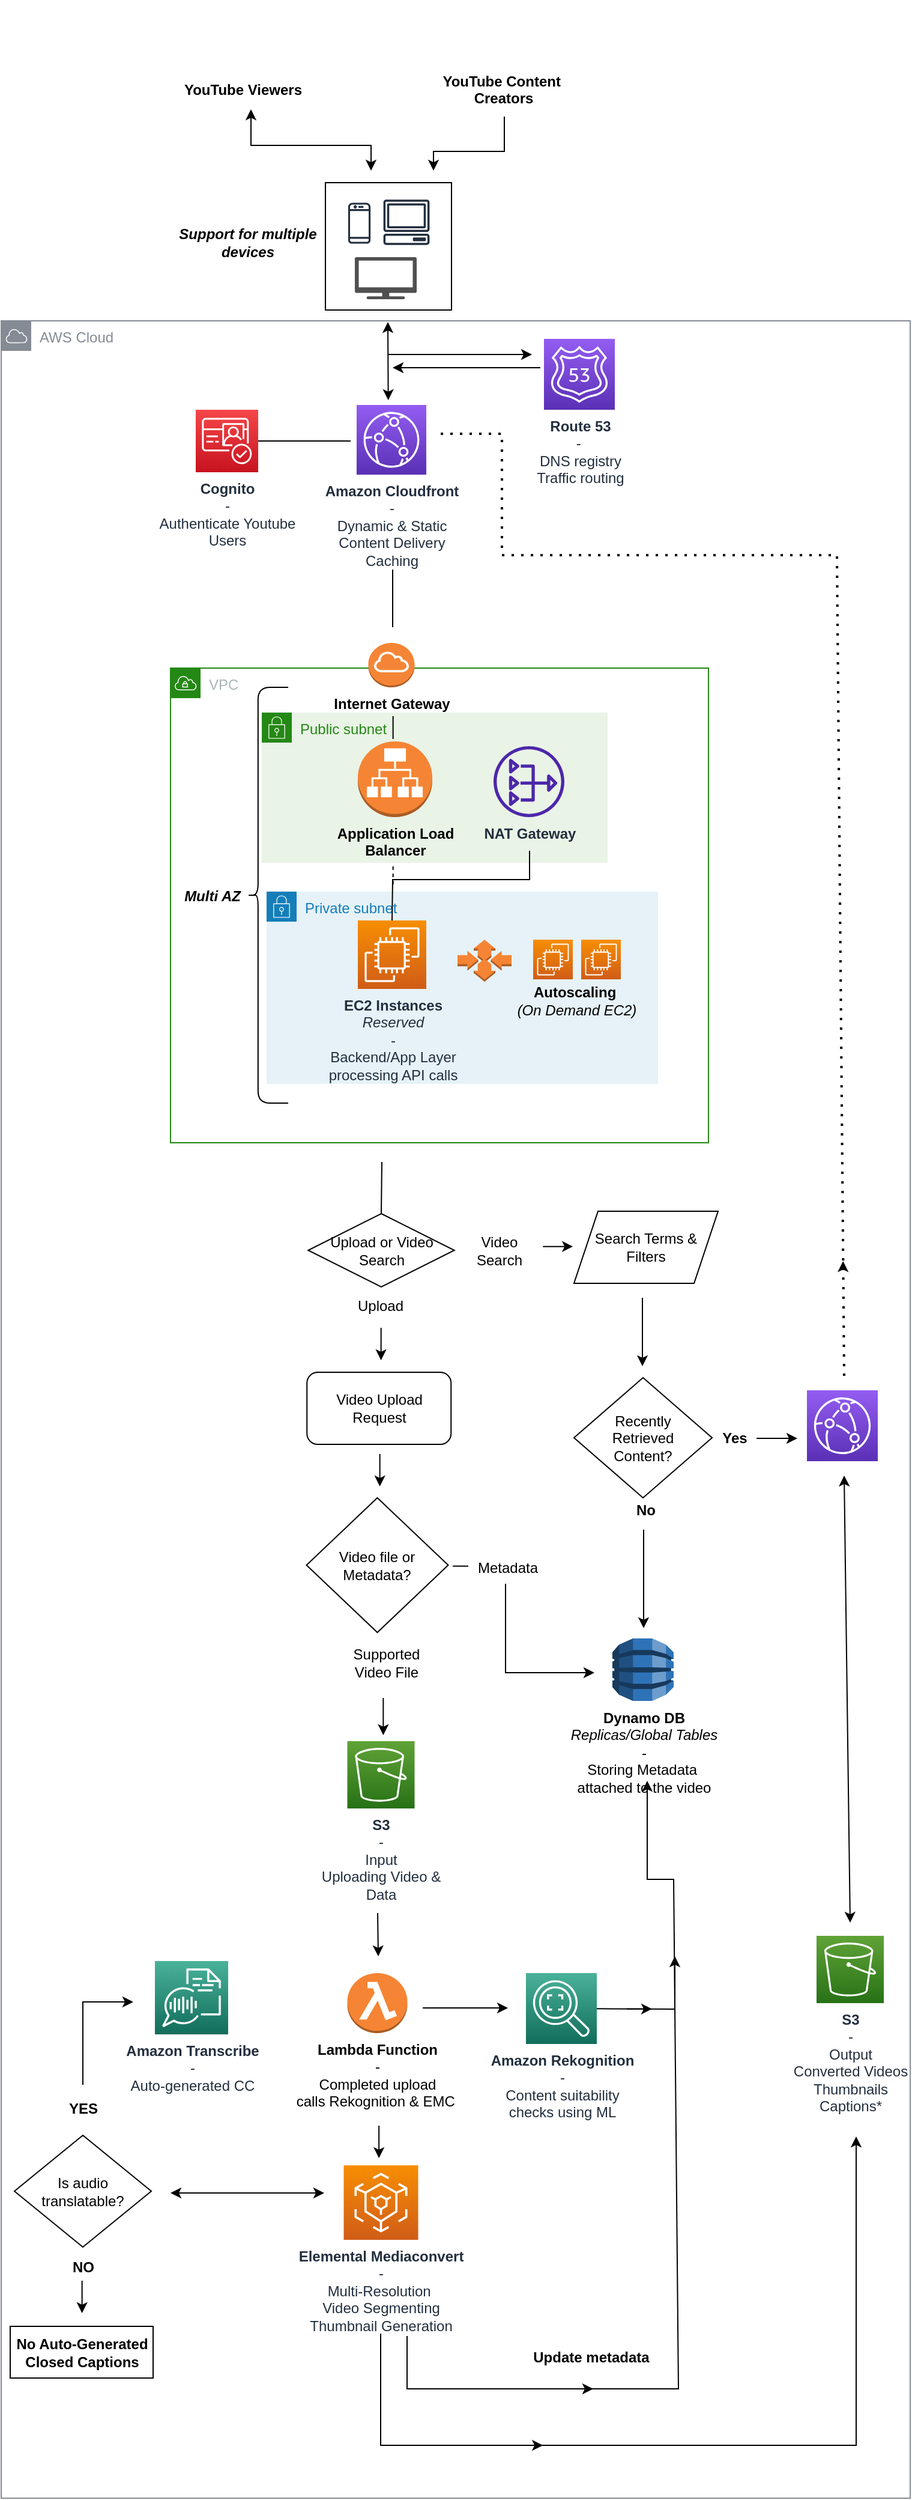 <mxfile version="20.3.7" type="github">
  <diagram name="Upload, search, and view basic" id="bzMtIBWiabLWh8Awy8bz">
    <mxGraphModel dx="3022" dy="2" grid="0" gridSize="10" guides="1" tooltips="1" connect="1" arrows="1" fold="1" page="0" pageScale="1" pageWidth="827" pageHeight="1169" math="0" shadow="0">
      <root>
        <mxCell id="h69wagLax9Eyf0EY7-Hi-0" />
        <mxCell id="h69wagLax9Eyf0EY7-Hi-1" parent="h69wagLax9Eyf0EY7-Hi-0" />
        <mxCell id="DyTCzk20hi32nnJEvyL_-0" value="AWS Cloud" style="sketch=0;outlineConnect=0;gradientColor=none;html=1;whiteSpace=wrap;fontSize=12;fontStyle=0;shape=mxgraph.aws4.group;grIcon=mxgraph.aws4.group_aws_cloud;strokeColor=#858B94;fillColor=none;verticalAlign=top;align=left;spacingLeft=30;fontColor=#858B94;dashed=0;" vertex="1" parent="h69wagLax9Eyf0EY7-Hi-1">
          <mxGeometry x="-1644" y="966" width="757" height="1812" as="geometry" />
        </mxCell>
        <mxCell id="e1Sc0CDDo2DqZoYNiA4p-61" value="VPC" style="points=[[0,0],[0.25,0],[0.5,0],[0.75,0],[1,0],[1,0.25],[1,0.5],[1,0.75],[1,1],[0.75,1],[0.5,1],[0.25,1],[0,1],[0,0.75],[0,0.5],[0,0.25]];outlineConnect=0;gradientColor=none;html=1;whiteSpace=wrap;fontSize=12;fontStyle=0;container=1;pointerEvents=0;collapsible=0;recursiveResize=0;shape=mxgraph.aws4.group;grIcon=mxgraph.aws4.group_vpc;strokeColor=#248814;fillColor=none;verticalAlign=top;align=left;spacingLeft=30;fontColor=#AAB7B8;dashed=0;hachureGap=4;" parent="h69wagLax9Eyf0EY7-Hi-1" vertex="1">
          <mxGeometry x="-1503" y="1255" width="448" height="395" as="geometry" />
        </mxCell>
        <mxCell id="e1Sc0CDDo2DqZoYNiA4p-72" value="Public subnet" style="points=[[0,0],[0.25,0],[0.5,0],[0.75,0],[1,0],[1,0.25],[1,0.5],[1,0.75],[1,1],[0.75,1],[0.5,1],[0.25,1],[0,1],[0,0.75],[0,0.5],[0,0.25]];outlineConnect=0;gradientColor=none;html=1;whiteSpace=wrap;fontSize=12;fontStyle=0;container=1;pointerEvents=0;collapsible=0;recursiveResize=0;shape=mxgraph.aws4.group;grIcon=mxgraph.aws4.group_security_group;grStroke=0;strokeColor=#248814;fillColor=#E9F3E6;verticalAlign=top;align=left;spacingLeft=30;fontColor=#248814;dashed=0;hachureGap=4;" parent="e1Sc0CDDo2DqZoYNiA4p-61" vertex="1">
          <mxGeometry x="76" y="37" width="288" height="125" as="geometry" />
        </mxCell>
        <mxCell id="e1Sc0CDDo2DqZoYNiA4p-75" value="&lt;b&gt;NAT Gateway&lt;/b&gt;" style="sketch=0;outlineConnect=0;fontColor=#232F3E;gradientColor=none;fillColor=#4D27AA;strokeColor=none;dashed=0;verticalLabelPosition=bottom;verticalAlign=top;align=center;html=1;fontSize=12;fontStyle=0;aspect=fixed;pointerEvents=1;shape=mxgraph.aws4.nat_gateway;" parent="e1Sc0CDDo2DqZoYNiA4p-72" vertex="1">
          <mxGeometry x="193" y="28" width="59" height="59" as="geometry" />
        </mxCell>
        <mxCell id="e1Sc0CDDo2DqZoYNiA4p-80" value="" style="endArrow=none;html=1;rounded=0;" parent="e1Sc0CDDo2DqZoYNiA4p-72" edge="1">
          <mxGeometry width="50" height="50" relative="1" as="geometry">
            <mxPoint x="109.33" y="22" as="sourcePoint" />
            <mxPoint x="109.33" y="3" as="targetPoint" />
          </mxGeometry>
        </mxCell>
        <mxCell id="e1Sc0CDDo2DqZoYNiA4p-81" value="Private subnet" style="points=[[0,0],[0.25,0],[0.5,0],[0.75,0],[1,0],[1,0.25],[1,0.5],[1,0.75],[1,1],[0.75,1],[0.5,1],[0.25,1],[0,1],[0,0.75],[0,0.5],[0,0.25]];outlineConnect=0;gradientColor=none;html=1;whiteSpace=wrap;fontSize=12;fontStyle=0;container=1;pointerEvents=0;collapsible=0;recursiveResize=0;shape=mxgraph.aws4.group;grIcon=mxgraph.aws4.group_security_group;grStroke=0;strokeColor=#147EBA;fillColor=#E6F2F8;verticalAlign=top;align=left;spacingLeft=30;fontColor=#147EBA;dashed=0;hachureGap=4;" parent="h69wagLax9Eyf0EY7-Hi-1" vertex="1">
          <mxGeometry x="-1423" y="1441" width="326" height="160" as="geometry" />
        </mxCell>
        <mxCell id="e1Sc0CDDo2DqZoYNiA4p-19" value="" style="outlineConnect=0;dashed=0;verticalLabelPosition=bottom;verticalAlign=top;align=center;html=1;shape=mxgraph.aws3.auto_scaling;fillColor=#F58534;gradientColor=none;hachureGap=4;" parent="e1Sc0CDDo2DqZoYNiA4p-81" vertex="1">
          <mxGeometry x="159" y="40" width="45" height="35" as="geometry" />
        </mxCell>
        <mxCell id="e1Sc0CDDo2DqZoYNiA4p-16" value="&lt;b style=&quot;&quot;&gt;Autoscaling&lt;/b&gt;&lt;i&gt;&amp;nbsp;&lt;/i&gt;&lt;br&gt;&lt;i&gt;(On Demand EC2)&lt;/i&gt;" style="text;html=1;align=center;verticalAlign=middle;resizable=0;points=[];autosize=1;strokeColor=none;fillColor=none;hachureGap=4;" parent="e1Sc0CDDo2DqZoYNiA4p-81" vertex="1">
          <mxGeometry x="199" y="70" width="117" height="41" as="geometry" />
        </mxCell>
        <mxCell id="e1Sc0CDDo2DqZoYNiA4p-17" value="" style="sketch=0;points=[[0,0,0],[0.25,0,0],[0.5,0,0],[0.75,0,0],[1,0,0],[0,1,0],[0.25,1,0],[0.5,1,0],[0.75,1,0],[1,1,0],[0,0.25,0],[0,0.5,0],[0,0.75,0],[1,0.25,0],[1,0.5,0],[1,0.75,0]];outlineConnect=0;fontColor=#232F3E;gradientColor=#F78E04;gradientDirection=north;fillColor=#D05C17;strokeColor=#ffffff;dashed=0;verticalLabelPosition=bottom;verticalAlign=top;align=center;html=1;fontSize=12;fontStyle=0;aspect=fixed;shape=mxgraph.aws4.resourceIcon;resIcon=mxgraph.aws4.ec2;hachureGap=4;" parent="e1Sc0CDDo2DqZoYNiA4p-81" vertex="1">
          <mxGeometry x="222" y="40" width="33" height="33" as="geometry" />
        </mxCell>
        <mxCell id="e1Sc0CDDo2DqZoYNiA4p-18" value="" style="sketch=0;points=[[0,0,0],[0.25,0,0],[0.5,0,0],[0.75,0,0],[1,0,0],[0,1,0],[0.25,1,0],[0.5,1,0],[0.75,1,0],[1,1,0],[0,0.25,0],[0,0.5,0],[0,0.75,0],[1,0.25,0],[1,0.5,0],[1,0.75,0]];outlineConnect=0;fontColor=#232F3E;gradientColor=#F78E04;gradientDirection=north;fillColor=#D05C17;strokeColor=#ffffff;dashed=0;verticalLabelPosition=bottom;verticalAlign=top;align=center;html=1;fontSize=12;fontStyle=0;aspect=fixed;shape=mxgraph.aws4.resourceIcon;resIcon=mxgraph.aws4.ec2;hachureGap=4;" parent="e1Sc0CDDo2DqZoYNiA4p-81" vertex="1">
          <mxGeometry x="262" y="40" width="33" height="33" as="geometry" />
        </mxCell>
        <mxCell id="e1Sc0CDDo2DqZoYNiA4p-4" value="&lt;b&gt;YouTube Content&amp;nbsp;&lt;br&gt;Creators&lt;/b&gt;" style="shape=image;html=1;verticalAlign=top;verticalLabelPosition=bottom;labelBackgroundColor=#ffffff;imageAspect=0;aspect=fixed;image=https://cdn4.iconfinder.com/data/icons/evil-icons-user-interface/64/pen-128.png;hachureGap=4;" parent="h69wagLax9Eyf0EY7-Hi-1" vertex="1">
          <mxGeometry x="-1249" y="706.5" width="46" height="46" as="geometry" />
        </mxCell>
        <mxCell id="e1Sc0CDDo2DqZoYNiA4p-5" value="&lt;b&gt;Amazon Cloudfront&lt;/b&gt;&lt;br&gt;-&lt;br&gt;Dynamic &amp;amp; Static&lt;br&gt;Content Delivery&lt;br&gt;Caching" style="sketch=0;points=[[0,0,0],[0.25,0,0],[0.5,0,0],[0.75,0,0],[1,0,0],[0,1,0],[0.25,1,0],[0.5,1,0],[0.75,1,0],[1,1,0],[0,0.25,0],[0,0.5,0],[0,0.75,0],[1,0.25,0],[1,0.5,0],[1,0.75,0]];outlineConnect=0;fontColor=#232F3E;gradientColor=#945DF2;gradientDirection=north;fillColor=#5A30B5;strokeColor=#ffffff;dashed=0;verticalLabelPosition=bottom;verticalAlign=top;align=center;html=1;fontSize=12;fontStyle=0;aspect=fixed;shape=mxgraph.aws4.resourceIcon;resIcon=mxgraph.aws4.cloudfront;hachureGap=4;" parent="h69wagLax9Eyf0EY7-Hi-1" vertex="1">
          <mxGeometry x="-1348" y="1036" width="58" height="58" as="geometry" />
        </mxCell>
        <mxCell id="e1Sc0CDDo2DqZoYNiA4p-7" value="&lt;b&gt;Cognito&lt;/b&gt;&lt;br&gt;-&lt;br&gt;Authenticate Youtube&lt;br&gt;Users" style="sketch=0;points=[[0,0,0],[0.25,0,0],[0.5,0,0],[0.75,0,0],[1,0,0],[0,1,0],[0.25,1,0],[0.5,1,0],[0.75,1,0],[1,1,0],[0,0.25,0],[0,0.5,0],[0,0.75,0],[1,0.25,0],[1,0.5,0],[1,0.75,0]];outlineConnect=0;fontColor=#232F3E;gradientColor=#F54749;gradientDirection=north;fillColor=#C7131F;strokeColor=#ffffff;dashed=0;verticalLabelPosition=bottom;verticalAlign=top;align=center;html=1;fontSize=12;fontStyle=0;aspect=fixed;shape=mxgraph.aws4.resourceIcon;resIcon=mxgraph.aws4.cognito;hachureGap=4;" parent="h69wagLax9Eyf0EY7-Hi-1" vertex="1">
          <mxGeometry x="-1482" y="1040" width="52" height="52" as="geometry" />
        </mxCell>
        <mxCell id="e1Sc0CDDo2DqZoYNiA4p-8" value="" style="endArrow=none;html=1;rounded=0;exitX=1;exitY=0.5;exitDx=0;exitDy=0;exitPerimeter=0;" parent="h69wagLax9Eyf0EY7-Hi-1" source="e1Sc0CDDo2DqZoYNiA4p-7" edge="1">
          <mxGeometry width="50" height="50" relative="1" as="geometry">
            <mxPoint x="-1409" y="1098" as="sourcePoint" />
            <mxPoint x="-1353" y="1066" as="targetPoint" />
          </mxGeometry>
        </mxCell>
        <mxCell id="e1Sc0CDDo2DqZoYNiA4p-9" value="&lt;b&gt;Route 53&lt;/b&gt;&lt;br&gt;-&amp;nbsp;&lt;br&gt;DNS registry&lt;br&gt;Traffic routing" style="sketch=0;points=[[0,0,0],[0.25,0,0],[0.5,0,0],[0.75,0,0],[1,0,0],[0,1,0],[0.25,1,0],[0.5,1,0],[0.75,1,0],[1,1,0],[0,0.25,0],[0,0.5,0],[0,0.75,0],[1,0.25,0],[1,0.5,0],[1,0.75,0]];outlineConnect=0;fontColor=#232F3E;gradientColor=#945DF2;gradientDirection=north;fillColor=#5A30B5;strokeColor=#ffffff;dashed=0;verticalLabelPosition=bottom;verticalAlign=top;align=center;html=1;fontSize=12;fontStyle=0;aspect=fixed;shape=mxgraph.aws4.resourceIcon;resIcon=mxgraph.aws4.route_53;hachureGap=4;" parent="h69wagLax9Eyf0EY7-Hi-1" vertex="1">
          <mxGeometry x="-1192" y="981" width="59" height="59" as="geometry" />
        </mxCell>
        <mxCell id="e1Sc0CDDo2DqZoYNiA4p-12" value="&lt;b&gt;Application Load&lt;br&gt;Balancer&lt;/b&gt;" style="outlineConnect=0;dashed=0;verticalLabelPosition=bottom;verticalAlign=top;align=center;html=1;shape=mxgraph.aws3.application_load_balancer;fillColor=#F58534;gradientColor=none;hachureGap=4;" parent="h69wagLax9Eyf0EY7-Hi-1" vertex="1">
          <mxGeometry x="-1347" y="1316" width="62" height="63" as="geometry" />
        </mxCell>
        <mxCell id="e1Sc0CDDo2DqZoYNiA4p-13" value="" style="endArrow=none;html=1;rounded=0;" parent="h69wagLax9Eyf0EY7-Hi-1" edge="1">
          <mxGeometry width="50" height="50" relative="1" as="geometry">
            <mxPoint x="-1318" y="1221" as="sourcePoint" />
            <mxPoint x="-1318" y="1173" as="targetPoint" />
          </mxGeometry>
        </mxCell>
        <mxCell id="e1Sc0CDDo2DqZoYNiA4p-14" value="&lt;b&gt;EC2 Instances&lt;/b&gt;&lt;br&gt;&lt;i&gt;Reserved&lt;/i&gt;&lt;br&gt;-&lt;br&gt;Backend/App Layer&lt;br&gt;processing API calls" style="sketch=0;points=[[0,0,0],[0.25,0,0],[0.5,0,0],[0.75,0,0],[1,0,0],[0,1,0],[0.25,1,0],[0.5,1,0],[0.75,1,0],[1,1,0],[0,0.25,0],[0,0.5,0],[0,0.75,0],[1,0.25,0],[1,0.5,0],[1,0.75,0]];outlineConnect=0;fontColor=#232F3E;gradientColor=#F78E04;gradientDirection=north;fillColor=#D05C17;strokeColor=#ffffff;dashed=0;verticalLabelPosition=bottom;verticalAlign=top;align=center;html=1;fontSize=12;fontStyle=0;aspect=fixed;shape=mxgraph.aws4.resourceIcon;resIcon=mxgraph.aws4.ec2;hachureGap=4;" parent="h69wagLax9Eyf0EY7-Hi-1" vertex="1">
          <mxGeometry x="-1347" y="1465" width="57" height="57" as="geometry" />
        </mxCell>
        <mxCell id="e1Sc0CDDo2DqZoYNiA4p-15" value="" style="endArrow=none;html=1;rounded=0;exitX=0.5;exitY=0;exitDx=0;exitDy=0;exitPerimeter=0;" parent="h69wagLax9Eyf0EY7-Hi-1" source="e1Sc0CDDo2DqZoYNiA4p-14" edge="1">
          <mxGeometry width="50" height="50" relative="1" as="geometry">
            <mxPoint x="-1452" y="1523" as="sourcePoint" />
            <mxPoint x="-1204" y="1407" as="targetPoint" />
            <Array as="points">
              <mxPoint x="-1318" y="1431" />
              <mxPoint x="-1204" y="1431" />
            </Array>
          </mxGeometry>
        </mxCell>
        <mxCell id="e1Sc0CDDo2DqZoYNiA4p-21" value="" style="shape=curlyBracket;whiteSpace=wrap;html=1;rounded=1;size=0.262;" parent="h69wagLax9Eyf0EY7-Hi-1" vertex="1">
          <mxGeometry x="-1439" y="1271" width="34" height="346" as="geometry" />
        </mxCell>
        <mxCell id="e1Sc0CDDo2DqZoYNiA4p-22" value="Multi AZ" style="text;html=1;strokeColor=none;fillColor=none;align=center;verticalAlign=middle;whiteSpace=wrap;rounded=0;fontStyle=3" parent="h69wagLax9Eyf0EY7-Hi-1" vertex="1">
          <mxGeometry x="-1498" y="1430" width="60" height="30" as="geometry" />
        </mxCell>
        <mxCell id="e1Sc0CDDo2DqZoYNiA4p-26" value="Video file or Metadata?" style="rhombus;whiteSpace=wrap;html=1;" parent="h69wagLax9Eyf0EY7-Hi-1" vertex="1">
          <mxGeometry x="-1389.75" y="1945.5" width="118" height="112" as="geometry" />
        </mxCell>
        <mxCell id="e1Sc0CDDo2DqZoYNiA4p-27" value="Metadata" style="text;html=1;strokeColor=none;fillColor=none;align=center;verticalAlign=middle;whiteSpace=wrap;rounded=0;" parent="h69wagLax9Eyf0EY7-Hi-1" vertex="1">
          <mxGeometry x="-1252" y="1989" width="60" height="30" as="geometry" />
        </mxCell>
        <mxCell id="e1Sc0CDDo2DqZoYNiA4p-29" value="Supported&lt;br&gt;Video File&lt;br&gt;" style="text;html=1;strokeColor=none;fillColor=none;align=center;verticalAlign=middle;whiteSpace=wrap;rounded=0;" parent="h69wagLax9Eyf0EY7-Hi-1" vertex="1">
          <mxGeometry x="-1353.37" y="2067.5" width="60" height="30" as="geometry" />
        </mxCell>
        <mxCell id="e1Sc0CDDo2DqZoYNiA4p-31" value="&lt;b&gt;S3&lt;br&gt;&lt;/b&gt;-&lt;br&gt;Input&lt;br&gt;Uploading Video &amp;amp;&lt;br&gt;Data" style="sketch=0;points=[[0,0,0],[0.25,0,0],[0.5,0,0],[0.75,0,0],[1,0,0],[0,1,0],[0.25,1,0],[0.5,1,0],[0.75,1,0],[1,1,0],[0,0.25,0],[0,0.5,0],[0,0.75,0],[1,0.25,0],[1,0.5,0],[1,0.75,0]];outlineConnect=0;fontColor=#232F3E;gradientColor=#60A337;gradientDirection=north;fillColor=#277116;strokeColor=#ffffff;dashed=0;verticalLabelPosition=bottom;verticalAlign=top;align=center;html=1;fontSize=12;fontStyle=0;aspect=fixed;shape=mxgraph.aws4.resourceIcon;resIcon=mxgraph.aws4.s3;hachureGap=4;" parent="h69wagLax9Eyf0EY7-Hi-1" vertex="1">
          <mxGeometry x="-1355.75" y="2148" width="56" height="56" as="geometry" />
        </mxCell>
        <mxCell id="e1Sc0CDDo2DqZoYNiA4p-34" value="Upload or Video Search" style="rhombus;whiteSpace=wrap;html=1;" parent="h69wagLax9Eyf0EY7-Hi-1" vertex="1">
          <mxGeometry x="-1388.37" y="1709" width="121.75" height="61" as="geometry" />
        </mxCell>
        <mxCell id="e1Sc0CDDo2DqZoYNiA4p-35" value="&lt;b&gt;Dynamo DB&lt;br&gt;&lt;/b&gt;&lt;i&gt;Replicas/Global Tables&lt;/i&gt;&lt;br&gt;-&lt;br&gt;Storing Metadata&amp;nbsp;&lt;br&gt;attached to the video" style="outlineConnect=0;dashed=0;verticalLabelPosition=bottom;verticalAlign=top;align=center;html=1;shape=mxgraph.aws3.dynamo_db;fillColor=#2E73B8;gradientColor=none;hachureGap=4;" parent="h69wagLax9Eyf0EY7-Hi-1" vertex="1">
          <mxGeometry x="-1135" y="2062.5" width="51" height="52" as="geometry" />
        </mxCell>
        <mxCell id="e1Sc0CDDo2DqZoYNiA4p-36" value="Search Terms &amp;amp; Filters" style="shape=parallelogram;perimeter=parallelogramPerimeter;whiteSpace=wrap;html=1;fixedSize=1;" parent="h69wagLax9Eyf0EY7-Hi-1" vertex="1">
          <mxGeometry x="-1167" y="1707" width="120" height="60" as="geometry" />
        </mxCell>
        <mxCell id="e1Sc0CDDo2DqZoYNiA4p-37" value="Video Search" style="text;html=1;strokeColor=none;fillColor=none;align=center;verticalAlign=middle;whiteSpace=wrap;rounded=0;" parent="h69wagLax9Eyf0EY7-Hi-1" vertex="1">
          <mxGeometry x="-1258.87" y="1724.5" width="60" height="30" as="geometry" />
        </mxCell>
        <mxCell id="e1Sc0CDDo2DqZoYNiA4p-38" value="Upload" style="text;html=1;strokeColor=none;fillColor=none;align=center;verticalAlign=middle;whiteSpace=wrap;rounded=0;" parent="h69wagLax9Eyf0EY7-Hi-1" vertex="1">
          <mxGeometry x="-1358.37" y="1771" width="60" height="30" as="geometry" />
        </mxCell>
        <mxCell id="e1Sc0CDDo2DqZoYNiA4p-41" value="" style="endArrow=none;html=1;rounded=0;exitX=0.5;exitY=0;exitDx=0;exitDy=0;" parent="h69wagLax9Eyf0EY7-Hi-1" source="e1Sc0CDDo2DqZoYNiA4p-34" edge="1">
          <mxGeometry width="50" height="50" relative="1" as="geometry">
            <mxPoint x="-1230" y="1705" as="sourcePoint" />
            <mxPoint x="-1327" y="1666" as="targetPoint" />
          </mxGeometry>
        </mxCell>
        <mxCell id="e1Sc0CDDo2DqZoYNiA4p-42" value="" style="endArrow=none;dashed=1;html=1;dashPattern=1 3;strokeWidth=2;rounded=0;" parent="h69wagLax9Eyf0EY7-Hi-1" edge="1">
          <mxGeometry width="50" height="50" relative="1" as="geometry">
            <mxPoint x="-942" y="1844" as="sourcePoint" />
            <mxPoint x="-1279" y="1060" as="targetPoint" />
            <Array as="points">
              <mxPoint x="-948" y="1161" />
              <mxPoint x="-1227" y="1161" />
              <mxPoint x="-1227" y="1060" />
            </Array>
          </mxGeometry>
        </mxCell>
        <mxCell id="e1Sc0CDDo2DqZoYNiA4p-47" value="" style="sketch=0;points=[[0,0,0],[0.25,0,0],[0.5,0,0],[0.75,0,0],[1,0,0],[0,1,0],[0.25,1,0],[0.5,1,0],[0.75,1,0],[1,1,0],[0,0.25,0],[0,0.5,0],[0,0.75,0],[1,0.25,0],[1,0.5,0],[1,0.75,0]];outlineConnect=0;fontColor=#232F3E;gradientColor=#945DF2;gradientDirection=north;fillColor=#5A30B5;strokeColor=#ffffff;dashed=0;verticalLabelPosition=bottom;verticalAlign=top;align=center;html=1;fontSize=12;fontStyle=0;aspect=fixed;shape=mxgraph.aws4.resourceIcon;resIcon=mxgraph.aws4.cloudfront;" parent="h69wagLax9Eyf0EY7-Hi-1" vertex="1">
          <mxGeometry x="-973" y="1856" width="59" height="59" as="geometry" />
        </mxCell>
        <mxCell id="e1Sc0CDDo2DqZoYNiA4p-48" value="Recently &lt;br&gt;Retrieved &lt;br&gt;Content?" style="rhombus;whiteSpace=wrap;html=1;" parent="h69wagLax9Eyf0EY7-Hi-1" vertex="1">
          <mxGeometry x="-1167" y="1845.5" width="115" height="100" as="geometry" />
        </mxCell>
        <mxCell id="e1Sc0CDDo2DqZoYNiA4p-49" value="Yes" style="text;html=1;strokeColor=none;fillColor=none;align=center;verticalAlign=middle;whiteSpace=wrap;rounded=0;fontStyle=1" parent="h69wagLax9Eyf0EY7-Hi-1" vertex="1">
          <mxGeometry x="-1052" y="1880.5" width="38" height="30" as="geometry" />
        </mxCell>
        <mxCell id="e1Sc0CDDo2DqZoYNiA4p-50" value="No" style="text;html=1;strokeColor=none;fillColor=none;align=center;verticalAlign=middle;whiteSpace=wrap;rounded=0;fontStyle=1" parent="h69wagLax9Eyf0EY7-Hi-1" vertex="1">
          <mxGeometry x="-1137" y="1941" width="60" height="30" as="geometry" />
        </mxCell>
        <mxCell id="e1Sc0CDDo2DqZoYNiA4p-52" value="&lt;b&gt;YouTube Viewers&lt;/b&gt;" style="shape=image;html=1;verticalAlign=top;verticalLabelPosition=bottom;labelBackgroundColor=#ffffff;imageAspect=0;aspect=fixed;image=https://cdn3.iconfinder.com/data/icons/minimalisticons/28/eye1-128.png;hachureGap=4;" parent="h69wagLax9Eyf0EY7-Hi-1" vertex="1">
          <mxGeometry x="-1474" y="699" width="61" height="61" as="geometry" />
        </mxCell>
        <mxCell id="e1Sc0CDDo2DqZoYNiA4p-53" value="" style="rounded=0;whiteSpace=wrap;html=1;hachureGap=4;" parent="h69wagLax9Eyf0EY7-Hi-1" vertex="1">
          <mxGeometry x="-1373.99" y="851" width="105" height="106" as="geometry" />
        </mxCell>
        <mxCell id="e1Sc0CDDo2DqZoYNiA4p-54" value="" style="sketch=0;outlineConnect=0;fontColor=#232F3E;gradientColor=none;strokeColor=#232F3E;fillColor=#ffffff;dashed=0;verticalLabelPosition=bottom;verticalAlign=top;align=center;html=1;fontSize=12;fontStyle=0;aspect=fixed;shape=mxgraph.aws4.resourceIcon;resIcon=mxgraph.aws4.mobile_client;hachureGap=4;" parent="h69wagLax9Eyf0EY7-Hi-1" vertex="1">
          <mxGeometry x="-1366.99" y="863.5" width="42.5" height="42.5" as="geometry" />
        </mxCell>
        <mxCell id="e1Sc0CDDo2DqZoYNiA4p-55" value="" style="sketch=0;outlineConnect=0;fontColor=#232F3E;gradientColor=none;strokeColor=#232F3E;fillColor=#ffffff;dashed=0;verticalLabelPosition=bottom;verticalAlign=top;align=center;html=1;fontSize=12;fontStyle=0;aspect=fixed;shape=mxgraph.aws4.resourceIcon;resIcon=mxgraph.aws4.client;hachureGap=4;" parent="h69wagLax9Eyf0EY7-Hi-1" vertex="1">
          <mxGeometry x="-1330.49" y="860" width="48" height="48" as="geometry" />
        </mxCell>
        <mxCell id="e1Sc0CDDo2DqZoYNiA4p-56" value="" style="sketch=0;pointerEvents=1;shadow=0;dashed=0;html=1;strokeColor=none;fillColor=#505050;labelPosition=center;verticalLabelPosition=bottom;verticalAlign=top;outlineConnect=0;align=center;shape=mxgraph.office.devices.tv;hachureGap=4;" parent="h69wagLax9Eyf0EY7-Hi-1" vertex="1">
          <mxGeometry x="-1349.49" y="913" width="51.5" height="35" as="geometry" />
        </mxCell>
        <mxCell id="e1Sc0CDDo2DqZoYNiA4p-57" value="Support for multiple&lt;br&gt;devices" style="text;html=1;align=center;verticalAlign=middle;resizable=0;points=[];autosize=1;strokeColor=none;fillColor=none;hachureGap=4;fontStyle=3" parent="h69wagLax9Eyf0EY7-Hi-1" vertex="1">
          <mxGeometry x="-1505.37" y="880" width="133" height="41" as="geometry" />
        </mxCell>
        <mxCell id="e1Sc0CDDo2DqZoYNiA4p-71" value="&lt;b&gt;Internet Gateway&lt;/b&gt;" style="outlineConnect=0;dashed=0;verticalLabelPosition=bottom;verticalAlign=top;align=center;html=1;shape=mxgraph.aws3.internet_gateway;fillColor=#F58536;gradientColor=none;hachureGap=4;" parent="h69wagLax9Eyf0EY7-Hi-1" vertex="1">
          <mxGeometry x="-1338.25" y="1234" width="38.5" height="37" as="geometry" />
        </mxCell>
        <mxCell id="e1Sc0CDDo2DqZoYNiA4p-78" value="" style="endArrow=none;dashed=1;html=1;rounded=0;" parent="h69wagLax9Eyf0EY7-Hi-1" edge="1">
          <mxGeometry width="50" height="50" relative="1" as="geometry">
            <mxPoint x="-1317.67" y="1435" as="sourcePoint" />
            <mxPoint x="-1317.67" y="1417" as="targetPoint" />
          </mxGeometry>
        </mxCell>
        <mxCell id="e1Sc0CDDo2DqZoYNiA4p-87" value="&lt;b&gt;Elemental Mediaconvert&lt;br&gt;&lt;/b&gt;-&lt;br&gt;Multi-Resolution&amp;nbsp;&lt;br&gt;Video Segmenting&lt;br&gt;Thumbnail Generation" style="sketch=0;points=[[0,0,0],[0.25,0,0],[0.5,0,0],[0.75,0,0],[1,0,0],[0,1,0],[0.25,1,0],[0.5,1,0],[0.75,1,0],[1,1,0],[0,0.25,0],[0,0.5,0],[0,0.75,0],[1,0.25,0],[1,0.5,0],[1,0.75,0]];outlineConnect=0;fontColor=#232F3E;gradientColor=#F78E04;gradientDirection=north;fillColor=#D05C17;strokeColor=#ffffff;dashed=0;verticalLabelPosition=bottom;verticalAlign=top;align=center;html=1;fontSize=12;fontStyle=0;aspect=fixed;shape=mxgraph.aws4.resourceIcon;resIcon=mxgraph.aws4.elemental_mediaconvert;hachureGap=4;" parent="h69wagLax9Eyf0EY7-Hi-1" vertex="1">
          <mxGeometry x="-1358.75" y="2501" width="62" height="62" as="geometry" />
        </mxCell>
        <mxCell id="e1Sc0CDDo2DqZoYNiA4p-91" value="&lt;b&gt;Amazon Rekognition&lt;br&gt;&lt;/b&gt;-&lt;br&gt;Content suitability&lt;br&gt;checks using ML" style="sketch=0;points=[[0,0,0],[0.25,0,0],[0.5,0,0],[0.75,0,0],[1,0,0],[0,1,0],[0.25,1,0],[0.5,1,0],[0.75,1,0],[1,1,0],[0,0.25,0],[0,0.5,0],[0,0.75,0],[1,0.25,0],[1,0.5,0],[1,0.75,0]];outlineConnect=0;fontColor=#232F3E;gradientColor=#4AB29A;gradientDirection=north;fillColor=#116D5B;strokeColor=#ffffff;dashed=0;verticalLabelPosition=bottom;verticalAlign=top;align=center;html=1;fontSize=12;fontStyle=0;aspect=fixed;shape=mxgraph.aws4.resourceIcon;resIcon=mxgraph.aws4.rekognition_2;" parent="h69wagLax9Eyf0EY7-Hi-1" vertex="1">
          <mxGeometry x="-1207" y="2341" width="59" height="59" as="geometry" />
        </mxCell>
        <mxCell id="e1Sc0CDDo2DqZoYNiA4p-93" value="&lt;b&gt;Amazon Transcribe&lt;/b&gt;&lt;br&gt;-&lt;br&gt;Auto-generated CC" style="sketch=0;points=[[0,0,0],[0.25,0,0],[0.5,0,0],[0.75,0,0],[1,0,0],[0,1,0],[0.25,1,0],[0.5,1,0],[0.75,1,0],[1,1,0],[0,0.25,0],[0,0.5,0],[0,0.75,0],[1,0.25,0],[1,0.5,0],[1,0.75,0]];outlineConnect=0;fontColor=#232F3E;gradientColor=#4AB29A;gradientDirection=north;fillColor=#116D5B;strokeColor=#ffffff;dashed=0;verticalLabelPosition=bottom;verticalAlign=top;align=center;html=1;fontSize=12;fontStyle=0;aspect=fixed;shape=mxgraph.aws4.resourceIcon;resIcon=mxgraph.aws4.transcribe;" parent="h69wagLax9Eyf0EY7-Hi-1" vertex="1">
          <mxGeometry x="-1516" y="2331" width="61" height="61" as="geometry" />
        </mxCell>
        <mxCell id="e1Sc0CDDo2DqZoYNiA4p-96" value="Is audio translatable?" style="rhombus;whiteSpace=wrap;html=1;" parent="h69wagLax9Eyf0EY7-Hi-1" vertex="1">
          <mxGeometry x="-1633" y="2476" width="114" height="93" as="geometry" />
        </mxCell>
        <mxCell id="e1Sc0CDDo2DqZoYNiA4p-100" value="&lt;b&gt;S3&lt;br&gt;&lt;/b&gt;-&lt;br&gt;Output&lt;br&gt;Converted Videos&lt;br&gt;Thumbnails&lt;br&gt;Captions*" style="sketch=0;points=[[0,0,0],[0.25,0,0],[0.5,0,0],[0.75,0,0],[1,0,0],[0,1,0],[0.25,1,0],[0.5,1,0],[0.75,1,0],[1,1,0],[0,0.25,0],[0,0.5,0],[0,0.75,0],[1,0.25,0],[1,0.5,0],[1,0.75,0]];outlineConnect=0;fontColor=#232F3E;gradientColor=#60A337;gradientDirection=north;fillColor=#277116;strokeColor=#ffffff;dashed=0;verticalLabelPosition=bottom;verticalAlign=top;align=center;html=1;fontSize=12;fontStyle=0;aspect=fixed;shape=mxgraph.aws4.resourceIcon;resIcon=mxgraph.aws4.s3;hachureGap=4;" parent="h69wagLax9Eyf0EY7-Hi-1" vertex="1">
          <mxGeometry x="-965.0" y="2310" width="56" height="56" as="geometry" />
        </mxCell>
        <mxCell id="e1Sc0CDDo2DqZoYNiA4p-102" value="YES" style="text;html=1;align=center;verticalAlign=middle;resizable=0;points=[];autosize=1;strokeColor=none;fillColor=none;fontStyle=1" parent="h69wagLax9Eyf0EY7-Hi-1" vertex="1">
          <mxGeometry x="-1597" y="2441" width="42" height="26" as="geometry" />
        </mxCell>
        <mxCell id="e1Sc0CDDo2DqZoYNiA4p-104" value="" style="endArrow=classic;html=1;rounded=0;" parent="h69wagLax9Eyf0EY7-Hi-1" edge="1">
          <mxGeometry width="50" height="50" relative="1" as="geometry">
            <mxPoint x="-1328" y="2641" as="sourcePoint" />
            <mxPoint x="-932" y="2477" as="targetPoint" />
            <Array as="points">
              <mxPoint x="-1328" y="2734" />
              <mxPoint x="-932" y="2734" />
            </Array>
          </mxGeometry>
        </mxCell>
        <mxCell id="e1Sc0CDDo2DqZoYNiA4p-107" value="&lt;b&gt;Lambda Function&lt;/b&gt;&lt;br&gt;-&lt;br&gt;Completed upload&lt;br&gt;calls Rekognition &amp;amp; EMC&amp;nbsp;" style="outlineConnect=0;dashed=0;verticalLabelPosition=bottom;verticalAlign=top;align=center;html=1;shape=mxgraph.aws3.lambda_function;fillColor=#F58534;gradientColor=none;" parent="h69wagLax9Eyf0EY7-Hi-1" vertex="1">
          <mxGeometry x="-1355.75" y="2341" width="50" height="50" as="geometry" />
        </mxCell>
        <mxCell id="e1Sc0CDDo2DqZoYNiA4p-113" value="" style="endArrow=classic;html=1;rounded=0;" parent="h69wagLax9Eyf0EY7-Hi-1" edge="1">
          <mxGeometry width="50" height="50" relative="1" as="geometry">
            <mxPoint x="-1306" y="2643" as="sourcePoint" />
            <mxPoint x="-1106" y="2181" as="targetPoint" />
            <Array as="points">
              <mxPoint x="-1306" y="2687" />
              <mxPoint x="-1080" y="2687" />
              <mxPoint x="-1084" y="2263" />
              <mxPoint x="-1106" y="2263" />
            </Array>
          </mxGeometry>
        </mxCell>
        <mxCell id="e1Sc0CDDo2DqZoYNiA4p-117" value="No Auto-Generated Closed Captions" style="rounded=0;whiteSpace=wrap;html=1;fontStyle=1" parent="h69wagLax9Eyf0EY7-Hi-1" vertex="1">
          <mxGeometry x="-1636.5" y="2635" width="119" height="43" as="geometry" />
        </mxCell>
        <mxCell id="e1Sc0CDDo2DqZoYNiA4p-118" value="NO" style="text;html=1;align=center;verticalAlign=middle;resizable=0;points=[];autosize=1;strokeColor=none;fillColor=none;fontStyle=1" parent="h69wagLax9Eyf0EY7-Hi-1" vertex="1">
          <mxGeometry x="-1594" y="2573" width="36" height="26" as="geometry" />
        </mxCell>
        <mxCell id="e1Sc0CDDo2DqZoYNiA4p-121" value="" style="endArrow=classic;startArrow=classic;html=1;rounded=0;" parent="h69wagLax9Eyf0EY7-Hi-1" edge="1">
          <mxGeometry width="50" height="50" relative="1" as="geometry">
            <mxPoint x="-1503" y="2524" as="sourcePoint" />
            <mxPoint x="-1375" y="2524" as="targetPoint" />
          </mxGeometry>
        </mxCell>
        <mxCell id="e1Sc0CDDo2DqZoYNiA4p-123" value="" style="endArrow=classic;html=1;rounded=0;" parent="h69wagLax9Eyf0EY7-Hi-1" edge="1">
          <mxGeometry width="50" height="50" relative="1" as="geometry">
            <mxPoint x="-1576" y="2434" as="sourcePoint" />
            <mxPoint x="-1534" y="2365" as="targetPoint" />
            <Array as="points">
              <mxPoint x="-1576" y="2365" />
            </Array>
          </mxGeometry>
        </mxCell>
        <mxCell id="e1Sc0CDDo2DqZoYNiA4p-124" value="" style="endArrow=classic;html=1;rounded=0;" parent="h69wagLax9Eyf0EY7-Hi-1" edge="1">
          <mxGeometry width="50" height="50" relative="1" as="geometry">
            <mxPoint x="-1325.82" y="2112" as="sourcePoint" />
            <mxPoint x="-1325.82" y="2143" as="targetPoint" />
          </mxGeometry>
        </mxCell>
        <mxCell id="e1Sc0CDDo2DqZoYNiA4p-125" value="" style="endArrow=classic;html=1;rounded=0;" parent="h69wagLax9Eyf0EY7-Hi-1" edge="1">
          <mxGeometry width="50" height="50" relative="1" as="geometry">
            <mxPoint x="-1330.49" y="2291" as="sourcePoint" />
            <mxPoint x="-1330" y="2327" as="targetPoint" />
          </mxGeometry>
        </mxCell>
        <mxCell id="e1Sc0CDDo2DqZoYNiA4p-126" value="" style="endArrow=classic;html=1;rounded=0;" parent="h69wagLax9Eyf0EY7-Hi-1" source="e1Sc0CDDo2DqZoYNiA4p-91" edge="1">
          <mxGeometry width="50" height="50" relative="1" as="geometry">
            <mxPoint x="-1148" y="2420.5" as="sourcePoint" />
            <mxPoint x="-1083" y="2327" as="targetPoint" />
            <Array as="points">
              <mxPoint x="-1083" y="2371" />
            </Array>
          </mxGeometry>
        </mxCell>
        <mxCell id="e1Sc0CDDo2DqZoYNiA4p-127" value="" style="endArrow=classic;html=1;rounded=0;" parent="h69wagLax9Eyf0EY7-Hi-1" edge="1">
          <mxGeometry width="50" height="50" relative="1" as="geometry">
            <mxPoint x="-1197" y="2687" as="sourcePoint" />
            <mxPoint x="-1151" y="2687" as="targetPoint" />
          </mxGeometry>
        </mxCell>
        <mxCell id="e1Sc0CDDo2DqZoYNiA4p-128" value="Video Upload Request" style="rounded=1;whiteSpace=wrap;html=1;" parent="h69wagLax9Eyf0EY7-Hi-1" vertex="1">
          <mxGeometry x="-1389.37" y="1841" width="120" height="60" as="geometry" />
        </mxCell>
        <mxCell id="e1Sc0CDDo2DqZoYNiA4p-129" value="" style="endArrow=classic;html=1;rounded=0;" parent="h69wagLax9Eyf0EY7-Hi-1" edge="1">
          <mxGeometry width="50" height="50" relative="1" as="geometry">
            <mxPoint x="-1328.67" y="1909" as="sourcePoint" />
            <mxPoint x="-1328.67" y="1936" as="targetPoint" />
          </mxGeometry>
        </mxCell>
        <mxCell id="e1Sc0CDDo2DqZoYNiA4p-130" value="" style="endArrow=classic;html=1;rounded=0;" parent="h69wagLax9Eyf0EY7-Hi-1" edge="1">
          <mxGeometry width="50" height="50" relative="1" as="geometry">
            <mxPoint x="-1327.67" y="1804" as="sourcePoint" />
            <mxPoint x="-1327.67" y="1831" as="targetPoint" />
          </mxGeometry>
        </mxCell>
        <mxCell id="e1Sc0CDDo2DqZoYNiA4p-131" value="" style="endArrow=classic;html=1;rounded=0;" parent="h69wagLax9Eyf0EY7-Hi-1" edge="1">
          <mxGeometry width="50" height="50" relative="1" as="geometry">
            <mxPoint x="-1192.87" y="1736.33" as="sourcePoint" />
            <mxPoint x="-1167.87" y="1736.33" as="targetPoint" />
          </mxGeometry>
        </mxCell>
        <mxCell id="e1Sc0CDDo2DqZoYNiA4p-132" value="" style="endArrow=classic;html=1;rounded=0;" parent="h69wagLax9Eyf0EY7-Hi-1" edge="1">
          <mxGeometry width="50" height="50" relative="1" as="geometry">
            <mxPoint x="-1225" y="796" as="sourcePoint" />
            <mxPoint x="-1284" y="841" as="targetPoint" />
            <Array as="points">
              <mxPoint x="-1225" y="825" />
              <mxPoint x="-1284" y="825" />
            </Array>
          </mxGeometry>
        </mxCell>
        <mxCell id="e1Sc0CDDo2DqZoYNiA4p-133" value="" style="endArrow=classic;startArrow=classic;html=1;rounded=0;" parent="h69wagLax9Eyf0EY7-Hi-1" edge="1">
          <mxGeometry width="50" height="50" relative="1" as="geometry">
            <mxPoint x="-1336" y="841" as="sourcePoint" />
            <mxPoint x="-1436" y="790" as="targetPoint" />
            <Array as="points">
              <mxPoint x="-1336" y="820" />
              <mxPoint x="-1436" y="820" />
            </Array>
          </mxGeometry>
        </mxCell>
        <mxCell id="e1Sc0CDDo2DqZoYNiA4p-134" value="" style="endArrow=classic;startArrow=classic;html=1;rounded=0;" parent="h69wagLax9Eyf0EY7-Hi-1" edge="1">
          <mxGeometry width="50" height="50" relative="1" as="geometry">
            <mxPoint x="-1321.67" y="1032" as="sourcePoint" />
            <mxPoint x="-1322" y="967" as="targetPoint" />
          </mxGeometry>
        </mxCell>
        <mxCell id="e1Sc0CDDo2DqZoYNiA4p-136" value="" style="endArrow=classic;html=1;rounded=0;" parent="h69wagLax9Eyf0EY7-Hi-1" edge="1">
          <mxGeometry width="50" height="50" relative="1" as="geometry">
            <mxPoint x="-1322" y="994" as="sourcePoint" />
            <mxPoint x="-1202" y="994" as="targetPoint" />
          </mxGeometry>
        </mxCell>
        <mxCell id="e1Sc0CDDo2DqZoYNiA4p-137" value="" style="endArrow=classic;html=1;rounded=0;" parent="h69wagLax9Eyf0EY7-Hi-1" edge="1">
          <mxGeometry width="50" height="50" relative="1" as="geometry">
            <mxPoint x="-1195" y="1005" as="sourcePoint" />
            <mxPoint x="-1318" y="1005" as="targetPoint" />
          </mxGeometry>
        </mxCell>
        <mxCell id="e1Sc0CDDo2DqZoYNiA4p-138" value="" style="endArrow=classic;html=1;rounded=0;" parent="h69wagLax9Eyf0EY7-Hi-1" edge="1">
          <mxGeometry width="50" height="50" relative="1" as="geometry">
            <mxPoint x="-1329.42" y="2468" as="sourcePoint" />
            <mxPoint x="-1329.42" y="2495" as="targetPoint" />
          </mxGeometry>
        </mxCell>
        <mxCell id="e1Sc0CDDo2DqZoYNiA4p-139" value="" style="endArrow=classic;html=1;rounded=0;" parent="h69wagLax9Eyf0EY7-Hi-1" edge="1">
          <mxGeometry width="50" height="50" relative="1" as="geometry">
            <mxPoint x="-1123" y="2370.83" as="sourcePoint" />
            <mxPoint x="-1102" y="2370.83" as="targetPoint" />
          </mxGeometry>
        </mxCell>
        <mxCell id="e1Sc0CDDo2DqZoYNiA4p-140" value="" style="endArrow=classic;html=1;rounded=0;" parent="h69wagLax9Eyf0EY7-Hi-1" edge="1">
          <mxGeometry width="50" height="50" relative="1" as="geometry">
            <mxPoint x="-1293" y="2370" as="sourcePoint" />
            <mxPoint x="-1222" y="2370" as="targetPoint" />
          </mxGeometry>
        </mxCell>
        <mxCell id="e1Sc0CDDo2DqZoYNiA4p-142" value="" style="endArrow=classic;html=1;rounded=0;" parent="h69wagLax9Eyf0EY7-Hi-1" edge="1">
          <mxGeometry width="50" height="50" relative="1" as="geometry">
            <mxPoint x="-1238.87" y="2734" as="sourcePoint" />
            <mxPoint x="-1192.87" y="2734" as="targetPoint" />
          </mxGeometry>
        </mxCell>
        <mxCell id="e1Sc0CDDo2DqZoYNiA4p-143" value="&lt;b&gt;Update metadata&lt;/b&gt;" style="text;html=1;strokeColor=none;fillColor=none;align=center;verticalAlign=middle;whiteSpace=wrap;rounded=0;" parent="h69wagLax9Eyf0EY7-Hi-1" vertex="1">
          <mxGeometry x="-1211" y="2646" width="117" height="30" as="geometry" />
        </mxCell>
        <mxCell id="e1Sc0CDDo2DqZoYNiA4p-144" value="" style="endArrow=classic;html=1;rounded=0;" parent="h69wagLax9Eyf0EY7-Hi-1" edge="1">
          <mxGeometry width="50" height="50" relative="1" as="geometry">
            <mxPoint x="-1224" y="2017" as="sourcePoint" />
            <mxPoint x="-1150" y="2091" as="targetPoint" />
            <Array as="points">
              <mxPoint x="-1224" y="2091" />
            </Array>
          </mxGeometry>
        </mxCell>
        <mxCell id="e1Sc0CDDo2DqZoYNiA4p-145" value="" style="endArrow=none;html=1;rounded=0;" parent="h69wagLax9Eyf0EY7-Hi-1" edge="1">
          <mxGeometry width="50" height="50" relative="1" as="geometry">
            <mxPoint x="-1267.99" y="2002.33" as="sourcePoint" />
            <mxPoint x="-1254.99" y="2002.33" as="targetPoint" />
          </mxGeometry>
        </mxCell>
        <mxCell id="e1Sc0CDDo2DqZoYNiA4p-146" value="" style="endArrow=classic;html=1;rounded=0;exitX=0.5;exitY=1;exitDx=0;exitDy=0;" parent="h69wagLax9Eyf0EY7-Hi-1" edge="1">
          <mxGeometry width="50" height="50" relative="1" as="geometry">
            <mxPoint x="-1109" y="1972" as="sourcePoint" />
            <mxPoint x="-1109" y="2054" as="targetPoint" />
          </mxGeometry>
        </mxCell>
        <mxCell id="e1Sc0CDDo2DqZoYNiA4p-150" value="" style="endArrow=classic;html=1;rounded=0;" parent="h69wagLax9Eyf0EY7-Hi-1" edge="1">
          <mxGeometry width="50" height="50" relative="1" as="geometry">
            <mxPoint x="-1576.67" y="2597" as="sourcePoint" />
            <mxPoint x="-1576.67" y="2624" as="targetPoint" />
          </mxGeometry>
        </mxCell>
        <mxCell id="e1Sc0CDDo2DqZoYNiA4p-156" value="" style="endArrow=classic;html=1;rounded=0;" parent="h69wagLax9Eyf0EY7-Hi-1" edge="1">
          <mxGeometry width="50" height="50" relative="1" as="geometry">
            <mxPoint x="-1015" y="1896" as="sourcePoint" />
            <mxPoint x="-981" y="1896" as="targetPoint" />
          </mxGeometry>
        </mxCell>
        <mxCell id="e1Sc0CDDo2DqZoYNiA4p-159" value="" style="endArrow=classic;html=1;rounded=0;" parent="h69wagLax9Eyf0EY7-Hi-1" edge="1">
          <mxGeometry width="50" height="50" relative="1" as="geometry">
            <mxPoint x="-942.9" y="1754.5" as="sourcePoint" />
            <mxPoint x="-942.9" y="1748.5" as="targetPoint" />
          </mxGeometry>
        </mxCell>
        <mxCell id="e1Sc0CDDo2DqZoYNiA4p-160" value="" style="endArrow=classic;html=1;rounded=0;" parent="h69wagLax9Eyf0EY7-Hi-1" edge="1">
          <mxGeometry width="50" height="50" relative="1" as="geometry">
            <mxPoint x="-1110" y="1779" as="sourcePoint" />
            <mxPoint x="-1110" y="1836" as="targetPoint" />
          </mxGeometry>
        </mxCell>
        <mxCell id="e1Sc0CDDo2DqZoYNiA4p-161" value="" style="endArrow=classic;startArrow=classic;html=1;rounded=0;" parent="h69wagLax9Eyf0EY7-Hi-1" edge="1">
          <mxGeometry width="50" height="50" relative="1" as="geometry">
            <mxPoint x="-937" y="2299" as="sourcePoint" />
            <mxPoint x="-942" y="1927" as="targetPoint" />
          </mxGeometry>
        </mxCell>
      </root>
    </mxGraphModel>
  </diagram>
</mxfile>
